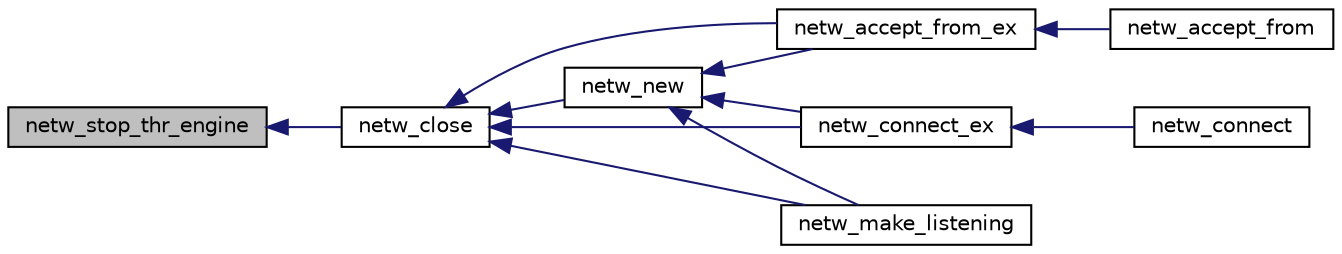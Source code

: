 digraph G
{
  edge [fontname="Helvetica",fontsize="10",labelfontname="Helvetica",labelfontsize="10"];
  node [fontname="Helvetica",fontsize="10",shape=record];
  rankdir=LR;
  Node1 [label="netw_stop_thr_engine",height=0.2,width=0.4,color="black", fillcolor="grey75", style="filled" fontcolor="black"];
  Node1 -> Node2 [dir=back,color="midnightblue",fontsize="10",style="solid",fontname="Helvetica"];
  Node2 [label="netw_close",height=0.2,width=0.4,color="black", fillcolor="white", style="filled",URL="$group___n_e_t_w_o_r_k_i_n_g.html#gac345c1af1935cebb9ee33edd4c32267a",tooltip="Closing a specified Network, destroy queues, free the structure."];
  Node2 -> Node3 [dir=back,color="midnightblue",fontsize="10",style="solid",fontname="Helvetica"];
  Node3 [label="netw_accept_from_ex",height=0.2,width=0.4,color="black", fillcolor="white", style="filled",URL="$group___n_e_t_w_o_r_k_i_n_g.html#ga6903e6bb35b526c0a6f5bd0fd2c571a4",tooltip="make a normal &#39;accept&#39; . Network &#39;from&#39; must be allocated with netw_make_listening."];
  Node3 -> Node4 [dir=back,color="midnightblue",fontsize="10",style="solid",fontname="Helvetica"];
  Node4 [label="netw_accept_from",height=0.2,width=0.4,color="black", fillcolor="white", style="filled",URL="$group___n_e_t_w_o_r_k_i_n_g.html#gaf21b84460e80c7853bcb8321d7c53065",tooltip="make a normal blocking &#39;accept&#39; . Network &#39;from&#39; must be allocated with netw_make_lis..."];
  Node2 -> Node5 [dir=back,color="midnightblue",fontsize="10",style="solid",fontname="Helvetica"];
  Node5 [label="netw_connect_ex",height=0.2,width=0.4,color="black", fillcolor="white", style="filled",URL="$group___n_e_t_w_o_r_k_i_n_g.html#ga567f5a4c8c81739e83aa69ccfb577ef2",tooltip="Use this to connect a NETWORK to any listening one."];
  Node5 -> Node6 [dir=back,color="midnightblue",fontsize="10",style="solid",fontname="Helvetica"];
  Node6 [label="netw_connect",height=0.2,width=0.4,color="black", fillcolor="white", style="filled",URL="$group___n_e_t_w_o_r_k_i_n_g.html#ga3d13e81cda3f034c25ee4de7f7ec92d8",tooltip="Use this to connect a NETWORK to any listening one, with following defaults: disable_naggle = 0 ..."];
  Node2 -> Node7 [dir=back,color="midnightblue",fontsize="10",style="solid",fontname="Helvetica"];
  Node7 [label="netw_make_listening",height=0.2,width=0.4,color="black", fillcolor="white", style="filled",URL="$group___n_e_t_w_o_r_k_i_n_g.html#ga567df9024dfd1acced5e1b560d4b1ef2",tooltip="Make a NETWORK be a Listening network."];
  Node2 -> Node8 [dir=back,color="midnightblue",fontsize="10",style="solid",fontname="Helvetica"];
  Node8 [label="netw_new",height=0.2,width=0.4,color="black", fillcolor="white", style="filled",URL="$n__network_8c.html#a9caee75e3a67942e37ccb4de2c889105",tooltip="Return an empty allocated network ready to be netw_closed."];
  Node8 -> Node3 [dir=back,color="midnightblue",fontsize="10",style="solid",fontname="Helvetica"];
  Node8 -> Node5 [dir=back,color="midnightblue",fontsize="10",style="solid",fontname="Helvetica"];
  Node8 -> Node7 [dir=back,color="midnightblue",fontsize="10",style="solid",fontname="Helvetica"];
}
